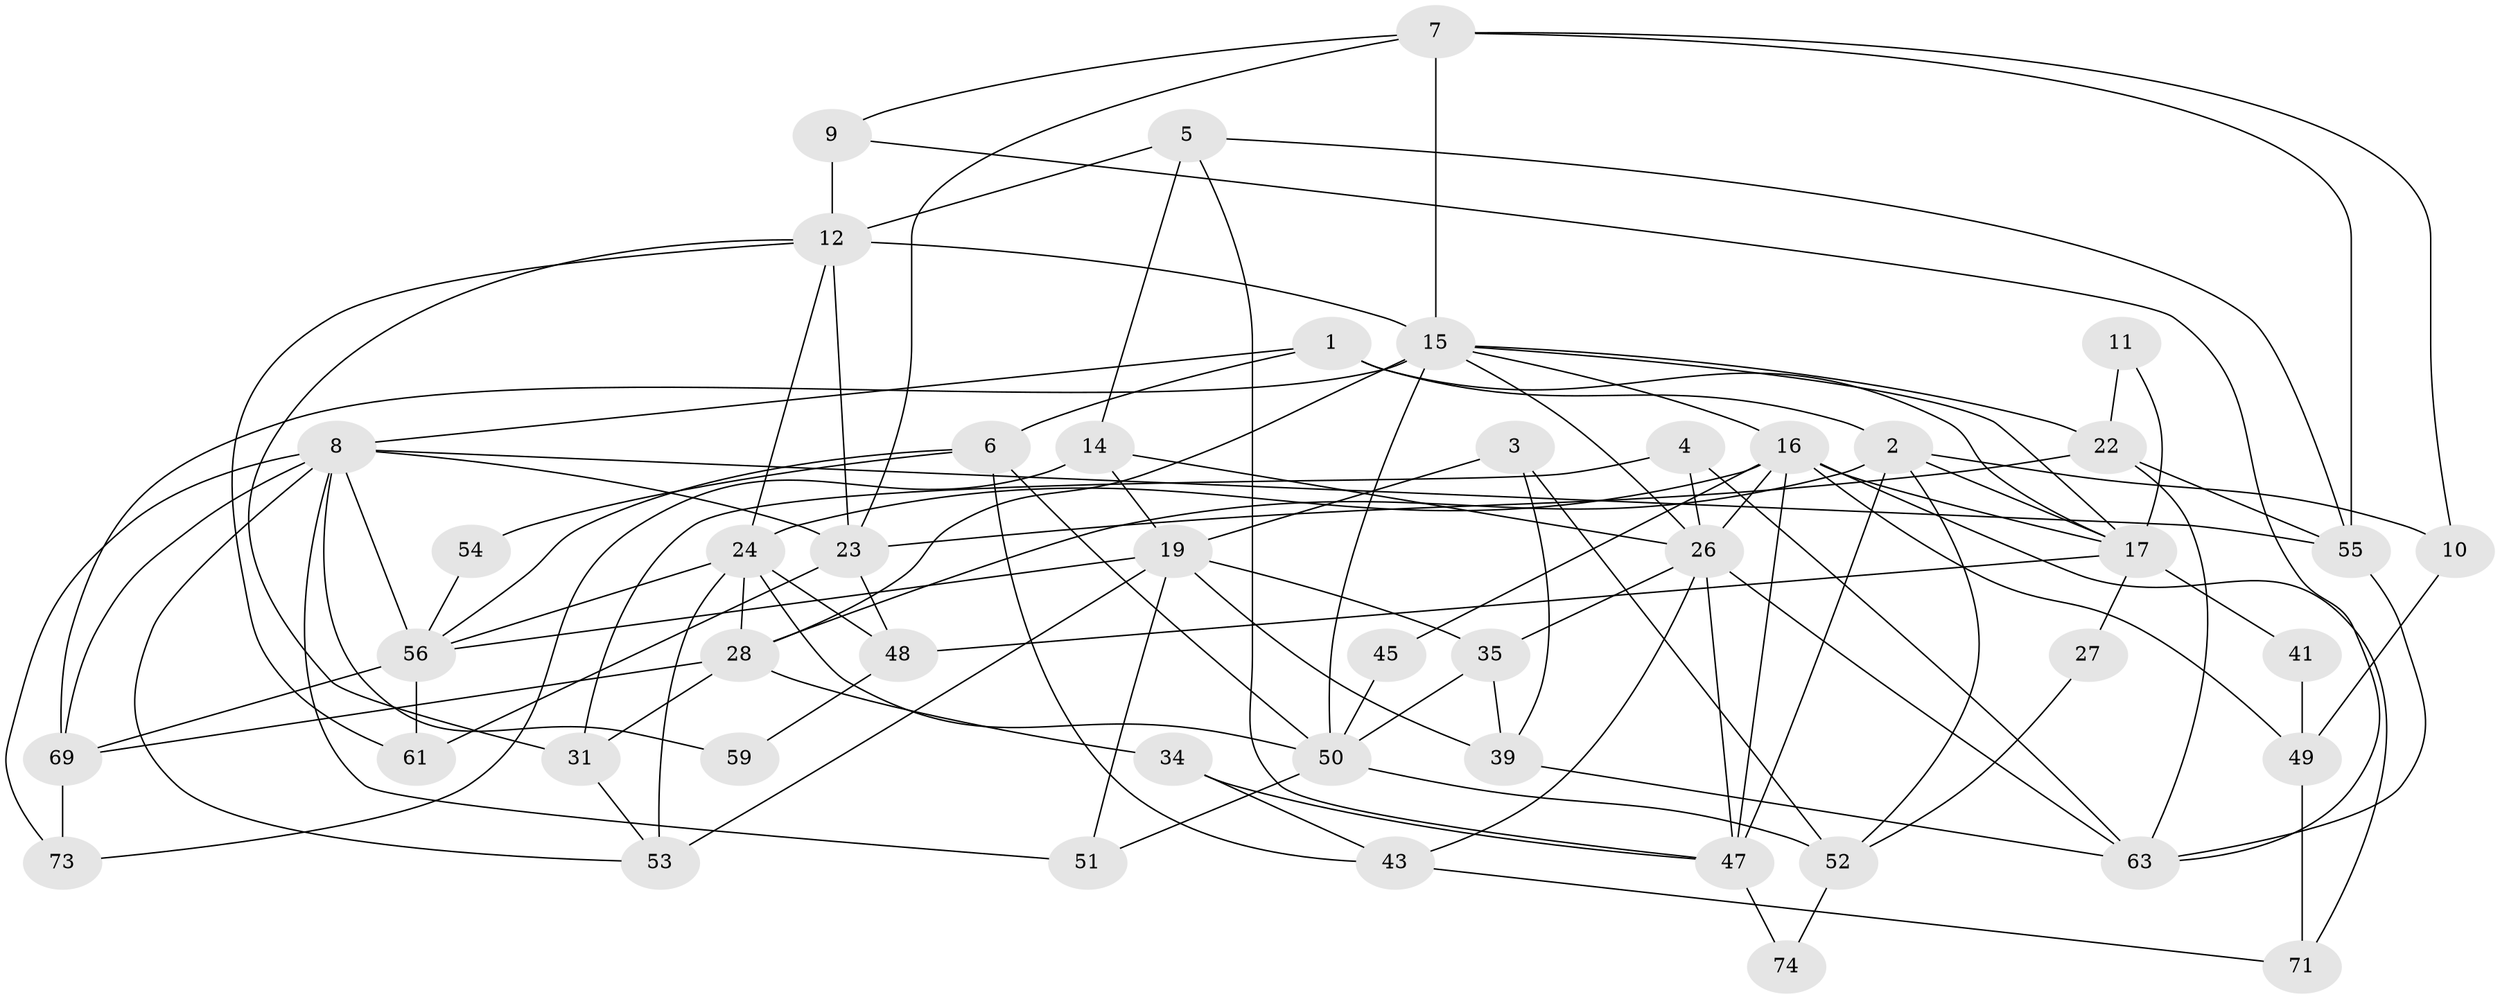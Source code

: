 // original degree distribution, {4: 0.2, 5: 0.2, 3: 0.29333333333333333, 6: 0.12, 2: 0.14666666666666667, 9: 0.013333333333333334, 7: 0.02666666666666667}
// Generated by graph-tools (version 1.1) at 2025/11/02/27/25 16:11:19]
// undirected, 47 vertices, 109 edges
graph export_dot {
graph [start="1"]
  node [color=gray90,style=filled];
  1 [super="+25"];
  2 [super="+37"];
  3;
  4 [super="+40"];
  5 [super="+42"];
  6 [super="+66"];
  7 [super="+33"];
  8 [super="+18"];
  9 [super="+60"];
  10;
  11;
  12 [super="+13"];
  14 [super="+36"];
  15 [super="+20"];
  16 [super="+44"];
  17 [super="+30"];
  19 [super="+21"];
  22 [super="+32"];
  23 [super="+29"];
  24 [super="+46"];
  26 [super="+67"];
  27;
  28 [super="+38"];
  31 [super="+72"];
  34;
  35;
  39;
  41;
  43;
  45;
  47 [super="+57"];
  48 [super="+62"];
  49;
  50 [super="+58"];
  51;
  52 [super="+70"];
  53;
  54;
  55 [super="+65"];
  56 [super="+68"];
  59;
  61 [super="+64"];
  63;
  69 [super="+75"];
  71;
  73;
  74;
  1 -- 6;
  1 -- 8;
  1 -- 2;
  1 -- 17;
  2 -- 10;
  2 -- 47;
  2 -- 28;
  2 -- 52;
  2 -- 17;
  3 -- 52;
  3 -- 39;
  3 -- 19;
  4 -- 63;
  4 -- 31;
  4 -- 26;
  5 -- 47;
  5 -- 55;
  5 -- 12;
  5 -- 14;
  6 -- 43;
  6 -- 50;
  6 -- 54;
  6 -- 56;
  7 -- 55;
  7 -- 23 [weight=2];
  7 -- 15 [weight=2];
  7 -- 9;
  7 -- 10;
  8 -- 73;
  8 -- 51;
  8 -- 56;
  8 -- 59 [weight=2];
  8 -- 69;
  8 -- 53;
  8 -- 23 [weight=2];
  8 -- 55;
  9 -- 12;
  9 -- 63;
  10 -- 49;
  11 -- 22;
  11 -- 17;
  12 -- 61;
  12 -- 31;
  12 -- 23;
  12 -- 15;
  12 -- 24;
  14 -- 19;
  14 -- 73;
  14 -- 26;
  15 -- 22;
  15 -- 17;
  15 -- 26;
  15 -- 50 [weight=2];
  15 -- 69;
  15 -- 16 [weight=2];
  15 -- 28;
  16 -- 49;
  16 -- 71;
  16 -- 47;
  16 -- 17 [weight=2];
  16 -- 26;
  16 -- 45;
  16 -- 24;
  17 -- 41;
  17 -- 48;
  17 -- 27;
  19 -- 53 [weight=2];
  19 -- 35;
  19 -- 56;
  19 -- 51;
  19 -- 39;
  22 -- 63;
  22 -- 55 [weight=2];
  22 -- 23;
  23 -- 48;
  23 -- 61;
  24 -- 48;
  24 -- 50;
  24 -- 53;
  24 -- 56;
  24 -- 28;
  26 -- 35;
  26 -- 43;
  26 -- 63;
  26 -- 47 [weight=2];
  27 -- 52;
  28 -- 69;
  28 -- 34;
  28 -- 31;
  31 -- 53;
  34 -- 43;
  34 -- 47;
  35 -- 39;
  35 -- 50;
  39 -- 63;
  41 -- 49;
  43 -- 71;
  45 -- 50;
  47 -- 74;
  48 -- 59;
  49 -- 71;
  50 -- 51;
  50 -- 52;
  52 -- 74;
  54 -- 56;
  55 -- 63;
  56 -- 61;
  56 -- 69;
  69 -- 73;
}
